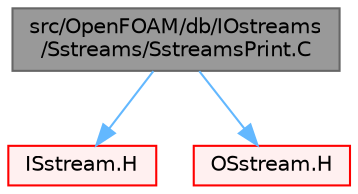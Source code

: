 digraph "src/OpenFOAM/db/IOstreams/Sstreams/SstreamsPrint.C"
{
 // LATEX_PDF_SIZE
  bgcolor="transparent";
  edge [fontname=Helvetica,fontsize=10,labelfontname=Helvetica,labelfontsize=10];
  node [fontname=Helvetica,fontsize=10,shape=box,height=0.2,width=0.4];
  Node1 [id="Node000001",label="src/OpenFOAM/db/IOstreams\l/Sstreams/SstreamsPrint.C",height=0.2,width=0.4,color="gray40", fillcolor="grey60", style="filled", fontcolor="black",tooltip="Prints out a description of the streams."];
  Node1 -> Node2 [id="edge1_Node000001_Node000002",color="steelblue1",style="solid",tooltip=" "];
  Node2 [id="Node000002",label="ISstream.H",height=0.2,width=0.4,color="red", fillcolor="#FFF0F0", style="filled",URL="$ISstream_8H.html",tooltip=" "];
  Node1 -> Node52 [id="edge2_Node000001_Node000052",color="steelblue1",style="solid",tooltip=" "];
  Node52 [id="Node000052",label="OSstream.H",height=0.2,width=0.4,color="red", fillcolor="#FFF0F0", style="filled",URL="$OSstream_8H.html",tooltip=" "];
}
